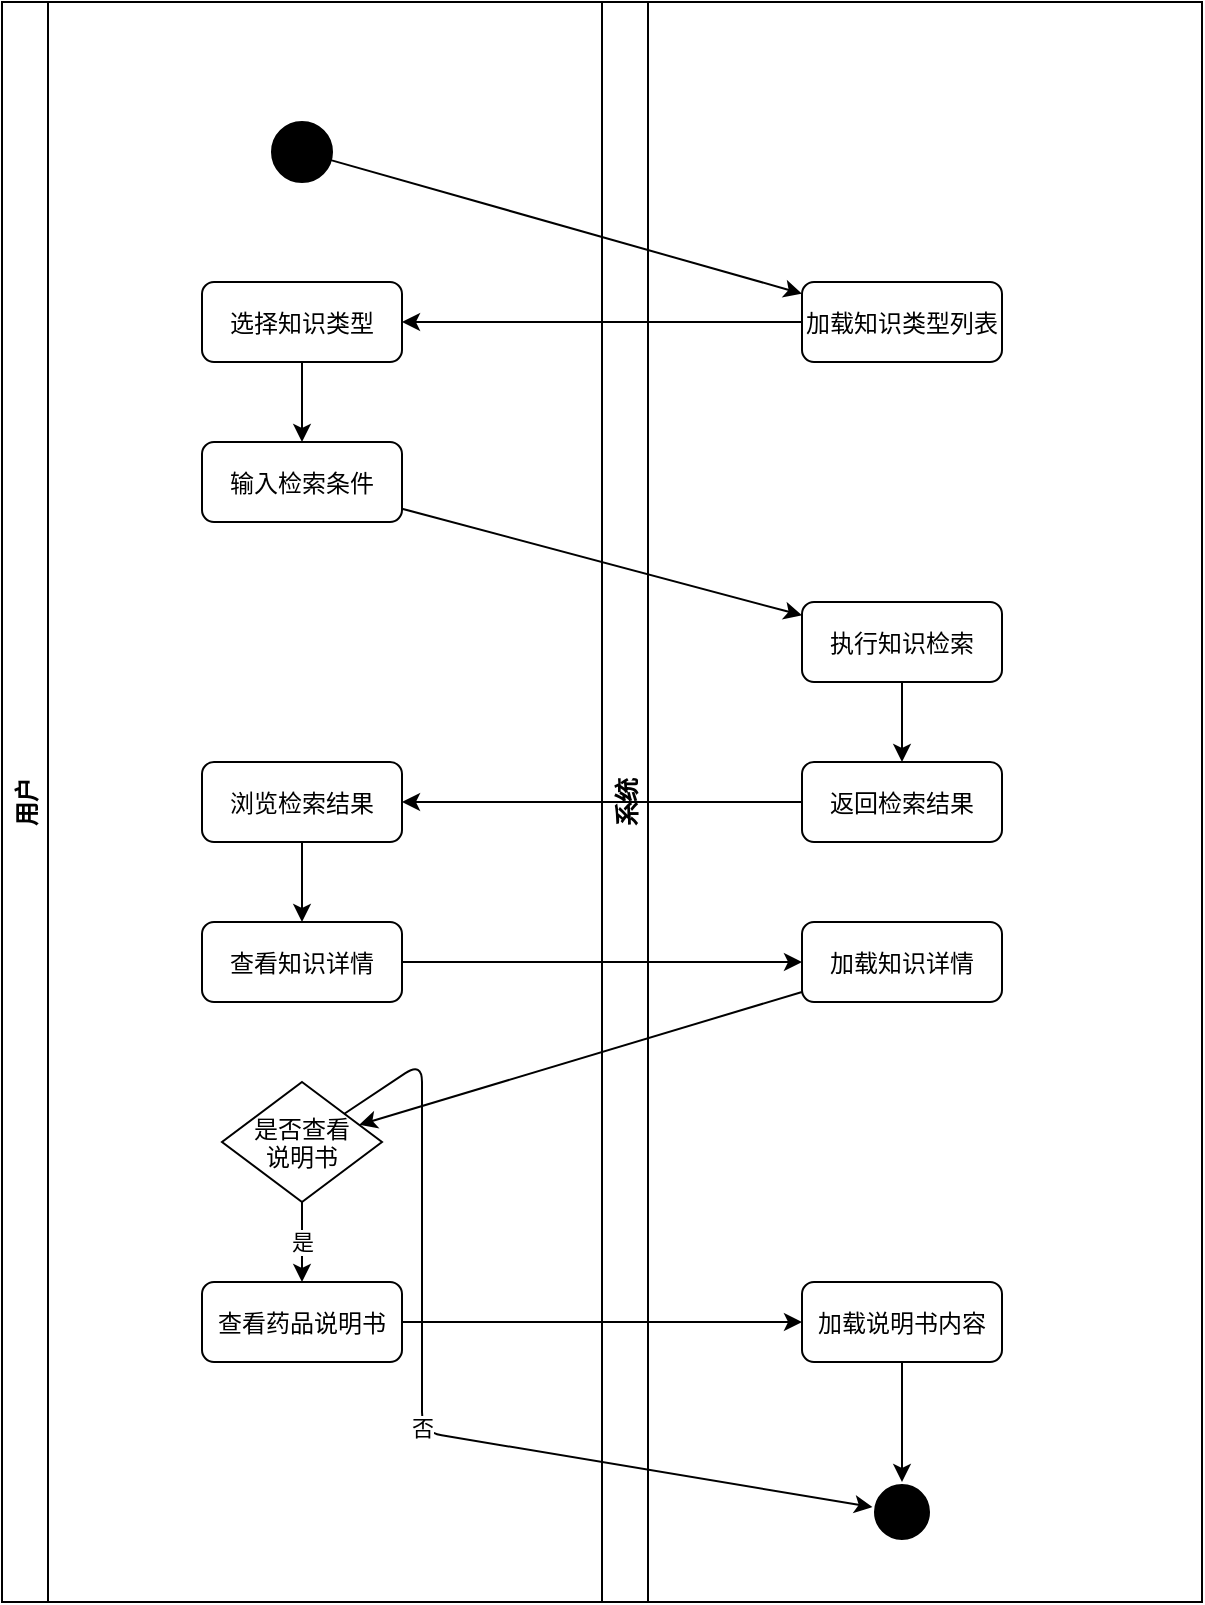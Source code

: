<mxfile>
    <diagram id="knowledge-base-query" name="知识库查询活动图">
        <mxGraphModel dx="287" dy="468" grid="1" gridSize="10" guides="1" tooltips="1" connect="1" arrows="1" fold="1" page="1" pageScale="1" pageWidth="827" pageHeight="1169" math="0" shadow="0">
            <root>
                <mxCell id="0"/>
                <mxCell id="1" parent="0"/>
                <mxCell id="user_lane" value="用户" style="swimlane;horizontal=0;" parent="1" vertex="1">
                    <mxGeometry x="40" y="40" width="300" height="800" as="geometry"/>
                </mxCell>
                <mxCell id="start" value="" style="ellipse;fillColor=#000000;" parent="user_lane" vertex="1">
                    <mxGeometry x="135" y="60" width="30" height="30" as="geometry"/>
                </mxCell>
                <mxCell id="act1" value="选择知识类型" style="rounded=1;" parent="user_lane" vertex="1">
                    <mxGeometry x="100" y="140" width="100" height="40" as="geometry"/>
                </mxCell>
                <mxCell id="act2" value="输入检索条件" style="rounded=1;" parent="user_lane" vertex="1">
                    <mxGeometry x="100" y="220" width="100" height="40" as="geometry"/>
                </mxCell>
                <mxCell id="act3" value="浏览检索结果" style="rounded=1;" parent="user_lane" vertex="1">
                    <mxGeometry x="100" y="380" width="100" height="40" as="geometry"/>
                </mxCell>
                <mxCell id="act4" value="查看知识详情" style="rounded=1;" parent="user_lane" vertex="1">
                    <mxGeometry x="100" y="460" width="100" height="40" as="geometry"/>
                </mxCell>
                <mxCell id="decision1" value="是否查看&#10;说明书" style="rhombus;" parent="user_lane" vertex="1">
                    <mxGeometry x="110" y="540" width="80" height="60" as="geometry"/>
                </mxCell>
                <mxCell id="act5" value="查看药品说明书" style="rounded=1;" parent="user_lane" vertex="1">
                    <mxGeometry x="100" y="640" width="100" height="40" as="geometry"/>
                </mxCell>
                <mxCell id="system_lane" value="系统" style="swimlane;horizontal=0;" parent="1" vertex="1">
                    <mxGeometry x="340" y="40" width="300" height="800" as="geometry"/>
                </mxCell>
                <mxCell id="sys_act1" value="加载知识类型列表" style="rounded=1;" parent="system_lane" vertex="1">
                    <mxGeometry x="100" y="140" width="100" height="40" as="geometry"/>
                </mxCell>
                <mxCell id="sys_act2" value="执行知识检索" style="rounded=1;" parent="system_lane" vertex="1">
                    <mxGeometry x="100" y="300" width="100" height="40" as="geometry"/>
                </mxCell>
                <mxCell id="sys_act3" value="返回检索结果" style="rounded=1;" parent="system_lane" vertex="1">
                    <mxGeometry x="100" y="380" width="100" height="40" as="geometry"/>
                </mxCell>
                <mxCell id="sys_act4" value="加载知识详情" style="rounded=1;" parent="system_lane" vertex="1">
                    <mxGeometry x="100" y="460" width="100" height="40" as="geometry"/>
                </mxCell>
                <mxCell id="sys_act5" value="加载说明书内容" style="rounded=1;" parent="system_lane" vertex="1">
                    <mxGeometry x="100" y="640" width="100" height="40" as="geometry"/>
                </mxCell>
                <mxCell id="end" value="" style="ellipse;fillColor=#000000;strokeColor=#ffffff;strokeWidth=2;" parent="system_lane" vertex="1">
                    <mxGeometry x="135" y="740" width="30" height="30" as="geometry"/>
                </mxCell>
                <mxCell id="edge1" value="" style="endArrow=classic;html=1;" parent="1" source="start" target="sys_act1" edge="1">
                    <mxGeometry relative="1" as="geometry"/>
                </mxCell>
                <mxCell id="edge2" value="" style="endArrow=classic;html=1;" parent="1" source="sys_act1" target="act1" edge="1">
                    <mxGeometry relative="1" as="geometry"/>
                </mxCell>
                <mxCell id="edge3" value="" style="endArrow=classic;html=1;" parent="1" source="act1" target="act2" edge="1">
                    <mxGeometry relative="1" as="geometry"/>
                </mxCell>
                <mxCell id="edge4" value="" style="endArrow=classic;html=1;" parent="1" source="act2" target="sys_act2" edge="1">
                    <mxGeometry relative="1" as="geometry"/>
                </mxCell>
                <mxCell id="edge5" value="" style="endArrow=classic;html=1;" parent="1" source="sys_act2" target="sys_act3" edge="1">
                    <mxGeometry relative="1" as="geometry"/>
                </mxCell>
                <mxCell id="edge6" value="" style="endArrow=classic;html=1;" parent="1" source="sys_act3" target="act3" edge="1">
                    <mxGeometry relative="1" as="geometry"/>
                </mxCell>
                <mxCell id="edge7" value="" style="endArrow=classic;html=1;" parent="1" source="act3" target="act4" edge="1">
                    <mxGeometry relative="1" as="geometry"/>
                </mxCell>
                <mxCell id="edge8" value="" style="endArrow=classic;html=1;" parent="1" source="act4" target="sys_act4" edge="1">
                    <mxGeometry relative="1" as="geometry"/>
                </mxCell>
                <mxCell id="edge9" value="" style="endArrow=classic;html=1;" parent="1" source="sys_act4" target="decision1" edge="1">
                    <mxGeometry relative="1" as="geometry"/>
                </mxCell>
                <mxCell id="edge10" value="是" style="endArrow=classic;html=1;" parent="1" source="decision1" target="act5" edge="1">
                    <mxGeometry relative="1" as="geometry"/>
                </mxCell>
                <mxCell id="edge11" value="" style="endArrow=classic;html=1;" parent="1" source="act5" target="sys_act5" edge="1">
                    <mxGeometry relative="1" as="geometry"/>
                </mxCell>
                <mxCell id="edge12" value="" style="endArrow=classic;html=1;" parent="1" source="sys_act5" target="end" edge="1">
                    <mxGeometry relative="1" as="geometry"/>
                </mxCell>
                <mxCell id="edge13" value="否" style="endArrow=classic;html=1;" parent="1" source="decision1" target="end" edge="1">
                    <mxGeometry relative="1" as="geometry">
                        <Array as="points">
                            <mxPoint x="250" y="570"/>
                            <mxPoint x="250" y="755"/>
                        </Array>
                    </mxGeometry>
                </mxCell>
            </root>
        </mxGraphModel>
    </diagram>
</mxfile>